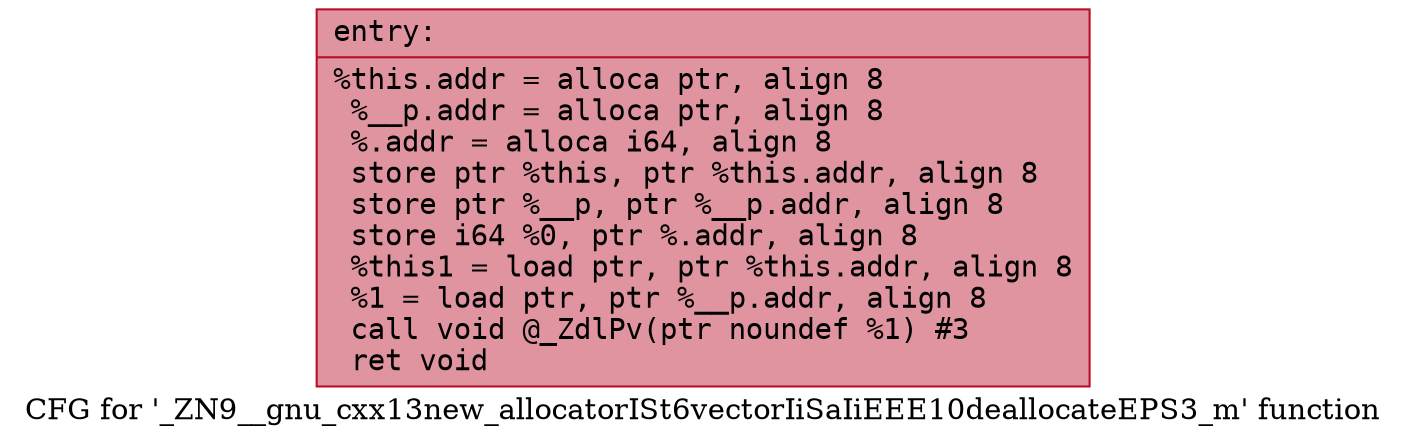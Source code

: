digraph "CFG for '_ZN9__gnu_cxx13new_allocatorISt6vectorIiSaIiEEE10deallocateEPS3_m' function" {
	label="CFG for '_ZN9__gnu_cxx13new_allocatorISt6vectorIiSaIiEEE10deallocateEPS3_m' function";

	Node0x56307d6f6700 [shape=record,color="#b70d28ff", style=filled, fillcolor="#b70d2870" fontname="Courier",label="{entry:\l|  %this.addr = alloca ptr, align 8\l  %__p.addr = alloca ptr, align 8\l  %.addr = alloca i64, align 8\l  store ptr %this, ptr %this.addr, align 8\l  store ptr %__p, ptr %__p.addr, align 8\l  store i64 %0, ptr %.addr, align 8\l  %this1 = load ptr, ptr %this.addr, align 8\l  %1 = load ptr, ptr %__p.addr, align 8\l  call void @_ZdlPv(ptr noundef %1) #3\l  ret void\l}"];
}
